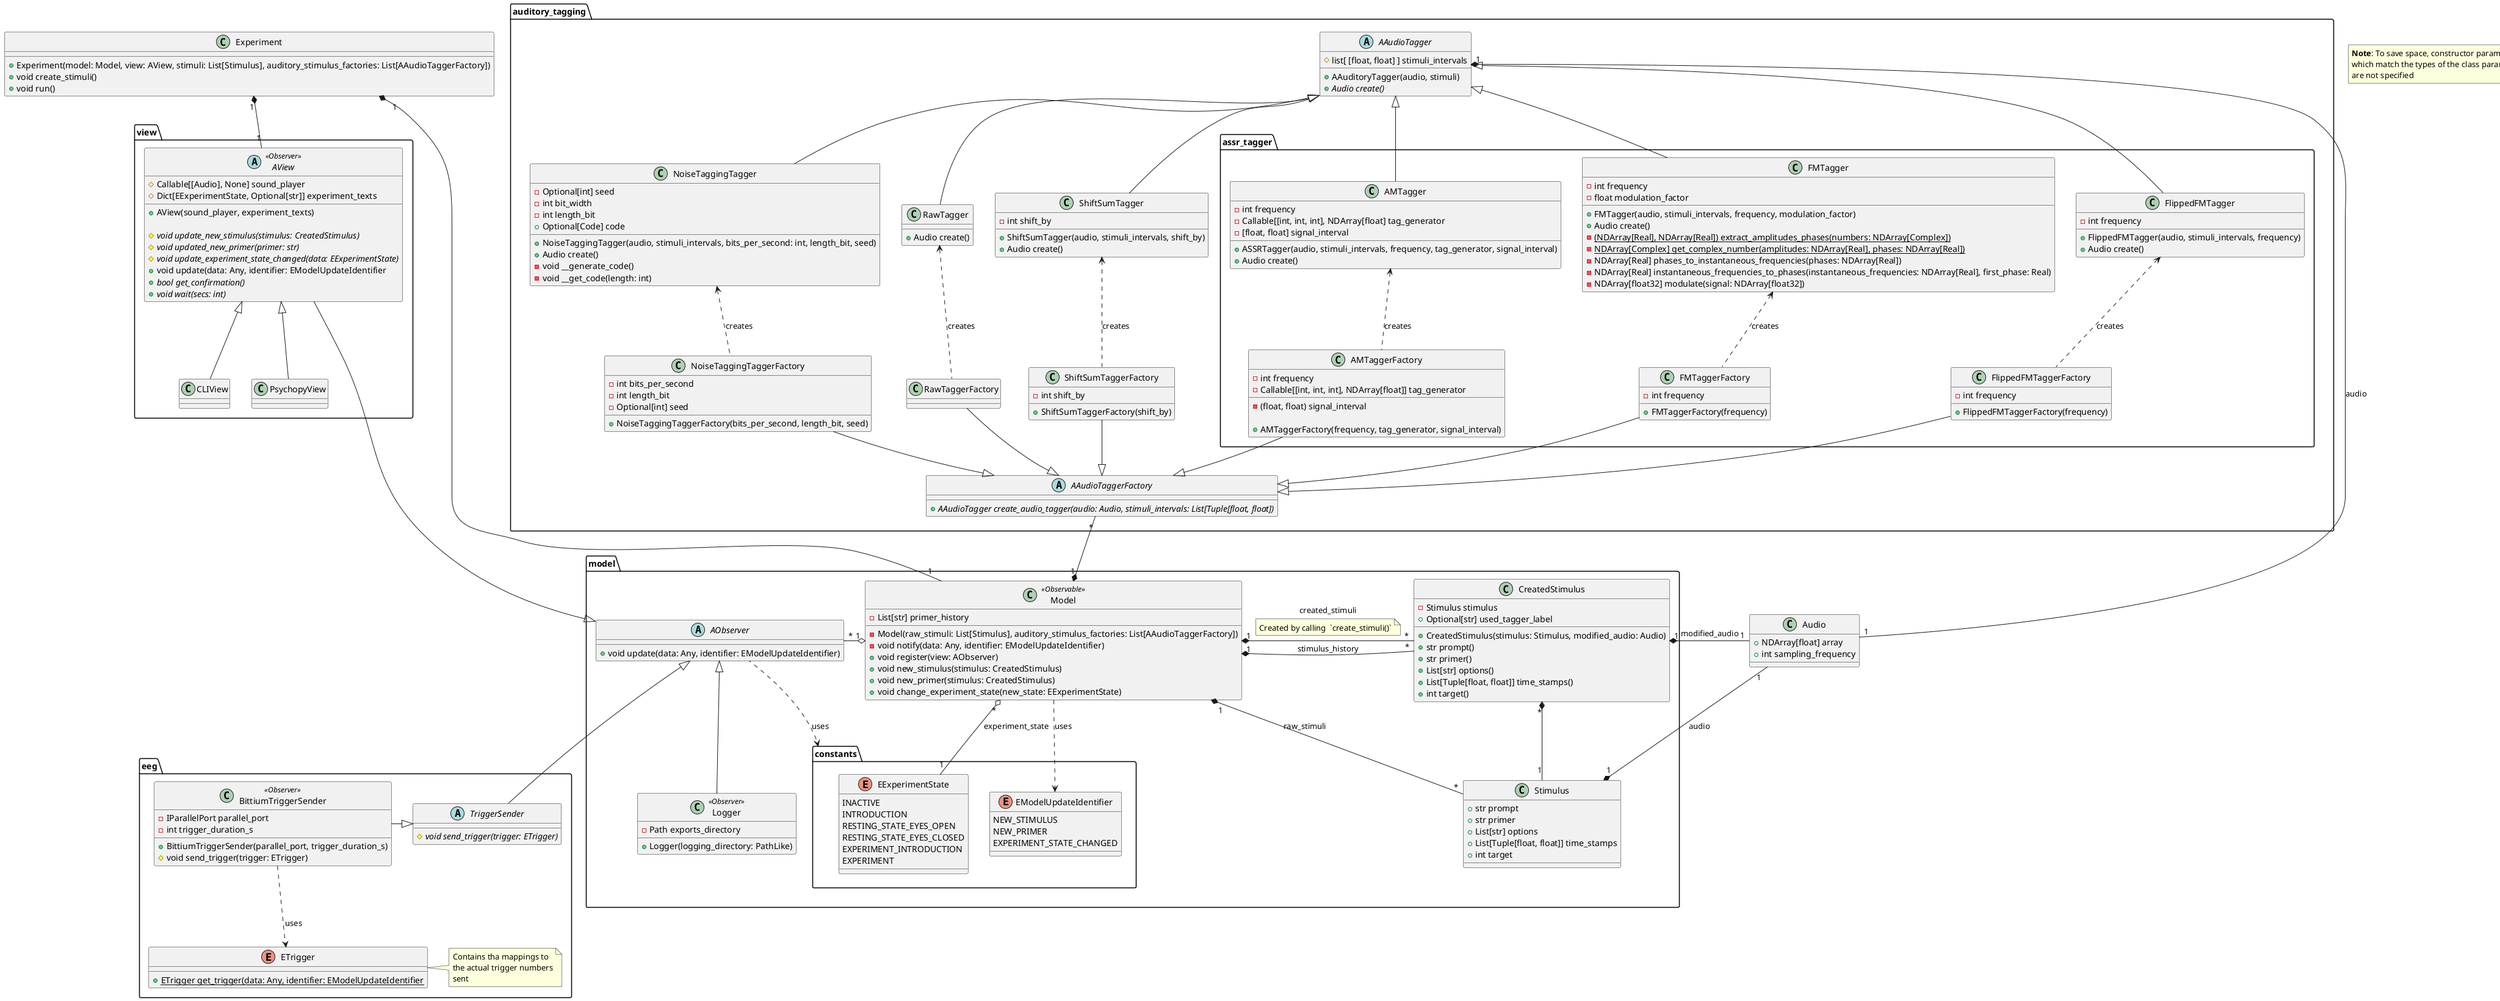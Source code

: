 @startuml
note as n
  <b>Note</b>: To save space, constructor parameter types,
  which match the types of the class parameters,
  are not specified
end note

class Audio {
        +NDArray[float] array
        +int sampling_frequency
    }

package view {
    abstract class AView<<Observer>> {
        #Callable[[Audio], None] sound_player
        #Dict[EExperimentState, Optional[str]] experiment_texts

        +AView(sound_player, experiment_texts)

        #void {abstract} update_new_stimulus(stimulus: CreatedStimulus)
        #void {abstract} updated_new_primer(primer: str)
        #void {abstract} update_experiment_state_changed(data: EExperimentState)
        +void update(data: Any, identifier: EModelUpdateIdentifier
        +bool {abstract} get_confirmation()
        +void {abstract} wait(secs: int)
    }

    class PsychopyView {
    }

    class CLIView {
    }
}

package model {
    abstract class AObserver {
        +void update(data: Any, identifier: EModelUpdateIdentifier)
    }

    class Model <<Observable>>{
        -List[str] primer_history

        -Model(raw_stimuli: List[Stimulus], auditory_stimulus_factories: List[AAudioTaggerFactory])
        -void notify(data: Any, identifier: EModelUpdateIdentifier)
        +void register(view: AObserver)
        +void new_stimulus(stimulus: CreatedStimulus)
        +void new_primer(stimulus: CreatedStimulus)
        +void change_experiment_state(new_state: EExperimentState)
    }

    class Logger<<Observer>> {
        -Path exports_directory
        +Logger(logging_directory: PathLike)
    }
    Logger -u-|> AObserver

    package constants {
    enum EExperimentState {
        INACTIVE
        INTRODUCTION
        RESTING_STATE_EYES_OPEN
        RESTING_STATE_EYES_CLOSED
        EXPERIMENT_INTRODUCTION
        EXPERIMENT
    }

    enum EModelUpdateIdentifier {
        NEW_STIMULUS
        NEW_PRIMER
        EXPERIMENT_STATE_CHANGED
    }
    }

    class Stimulus {
        +str prompt
        +str primer
        +List[str] options
        +List[Tuple[float, float]] time_stamps
        +int target
    }
    Stimulus "1" *-- "1" Audio: audio

    class CreatedStimulus {
        -Stimulus stimulus
        +Optional[str] used_tagger_label

        +CreatedStimulus(stimulus: Stimulus, modified_audio: Audio)
        +str prompt()
        +str primer()
        +List[str] options()
        +List[Tuple[float, float]] time_stamps()
        +int target()
    }
    CreatedStimulus "1" *-l- "1" Audio: modified_audio


    CreatedStimulus "*" *-- "1" Stimulus
}

Model "1" *-r- "*" CreatedStimulus: "stimulus_history"
Model "*" o--- "1" EExperimentState: "experiment_state"
Model "1" o-l-- "*" AObserver
Model ..> EModelUpdateIdentifier: "uses"

AObserver .l.> constants: "uses"

AView --|> AObserver


package auditory_tagging {
    abstract class AAudioTagger {
      #list[ [float, float] ] stimuli_intervals

      +AAuditoryTagger(audio, stimuli)
      +Audio {abstract} create()
    }

    AAudioTagger "1" *-- "1" Audio: audio


    abstract class AAudioTaggerFactory {
      +AAudioTagger {abstract} create_audio_tagger(audio: Audio, stimuli_intervals: List[Tuple[float, float])
    }

    package assr_tagger {
        class AMTagger {
          -int frequency
          -Callable[[int, int, int], NDArray[float] tag_generator
          -[float, float] signal_interval

          +ASSRTagger(audio, stimuli_intervals, frequency, tag_generator, signal_interval)
          +Audio create()
        }

        class FMTagger {
          -int frequency
          -float modulation_factor

          +FMTagger(audio, stimuli_intervals, frequency, modulation_factor)
          +Audio create()
          -(NDArray[Real], NDArray[Real]) {static} extract_amplitudes_phases(numbers: NDArray[Complex])
          -NDArray[Complex] {static} get_complex_number(amplitudes: NDArray[Real], phases: NDArray[Real])
          -NDArray[Real] phases_to_instantaneous_frequencies(phases: NDArray[Real])
          -NDArray[Real] instantaneous_frequencies_to_phases(instantaneous_frequencies: NDArray[Real], first_phase: Real)
          -NDArray[float32] modulate(signal: NDArray[float32])

        }

        class FlippedFMTagger {
          -int frequency

          +FlippedFMTagger(audio, stimuli_intervals, frequency)
          +Audio create()

        }

        class AMTaggerFactory {
          -int frequency
          -Callable[[int, int, int], NDArray[float]] tag_generator
          -(float, float) signal_interval

          +AMTaggerFactory(frequency, tag_generator, signal_interval)
        }

        class FlippedFMTaggerFactory {
          -int frequency

          +FlippedFMTaggerFactory(frequency)
        }

        class FMTaggerFactory {
          -int frequency

          +FMTaggerFactory(frequency)
        }
    }

    class NoiseTaggingTagger {
      -Optional[int] seed
      -int bit_width
      -int length_bit
      +Optional[Code] code

      +NoiseTaggingTagger(audio, stimuli_intervals, bits_per_second: int, length_bit, seed)
      +Audio create()
      -void __generate_code()
      -void __get_code(length: int)
    }

    class NoiseTaggingTaggerFactory {
      -int bits_per_second
      -int length_bit
      -Optional[int] seed

      +NoiseTaggingTaggerFactory(bits_per_second, length_bit, seed)
    }

    class RawTagger {
      +Audio create()
    }

    class RawTaggerFactory {
    }

    class ShiftSumTagger {
      -int shift_by

      +ShiftSumTagger(audio, stimuli_intervals, shift_by)
      +Audio create()
    }

    class ShiftSumTaggerFactory {
      -int shift_by
      +ShiftSumTaggerFactory(shift_by)
    }
}


package eeg {
   enum ETrigger{
     +ETrigger {static} get_trigger(data: Any, identifier: EModelUpdateIdentifier
   }
   note right of ETrigger: Contains tha mappings to\nthe actual trigger numbers\nsent

    abstract class TriggerSender {
        #void {abstract} send_trigger(trigger: ETrigger)
    }

   class BittiumTriggerSender<<Observer>> {
     -IParallelPort parallel_port
     -int trigger_duration_s
     +BittiumTriggerSender(parallel_port, trigger_duration_s)
     #void send_trigger(trigger: ETrigger)
   }
}
TriggerSender -u-|> AObserver
BittiumTriggerSender -r-|> TriggerSender
BittiumTriggerSender ..> ETrigger: "uses"


AAudioTagger <|-- ShiftSumTagger
AAudioTagger <|-- RawTagger
AAudioTagger <|-- NoiseTaggingTagger
AAudioTagger <|-- AMTagger
AAudioTagger <|-- FMTagger
AAudioTagger <|-- FlippedFMTagger

AAudioTaggerFactory <|-u- ShiftSumTaggerFactory
AAudioTaggerFactory <|-u- AMTaggerFactory
AAudioTaggerFactory <|-u- FMTaggerFactory
AAudioTaggerFactory <|-u- FlippedFMTaggerFactory
AAudioTaggerFactory <|-u- NoiseTaggingTaggerFactory
AAudioTaggerFactory <|-u- RawTaggerFactory

ShiftSumTagger <.. ShiftSumTaggerFactory: "creates"
AMTagger <.. AMTaggerFactory: "creates"
FMTagger <.. FMTaggerFactory: "creates"
FlippedFMTagger <.. FlippedFMTaggerFactory: "creates"
NoiseTaggingTagger <.. NoiseTaggingTaggerFactory: "creates"
RawTagger <.. RawTaggerFactory: "creates"

AView <|-- PsychopyView
AView <|-- CLIView



class Experiment {
    +Experiment(model: Model, view: AView, stimuli: List[Stimulus], auditory_stimulus_factories: List[AAudioTaggerFactory])
    +void create_stimuli()
    +void run()
}
Experiment "1" *-- "1" Model
Experiment "1" *-- "1" AView

Model "1" *-u- "*" AAudioTaggerFactory
Model "1" *-- "*" Stimulus: raw_stimuli
Model "1" *-- "*" CreatedStimulus: created_stimuli
note on link: Created by calling  `create_stimuli()`

Experiment -[hidden] auditory_tagging
@enduml
